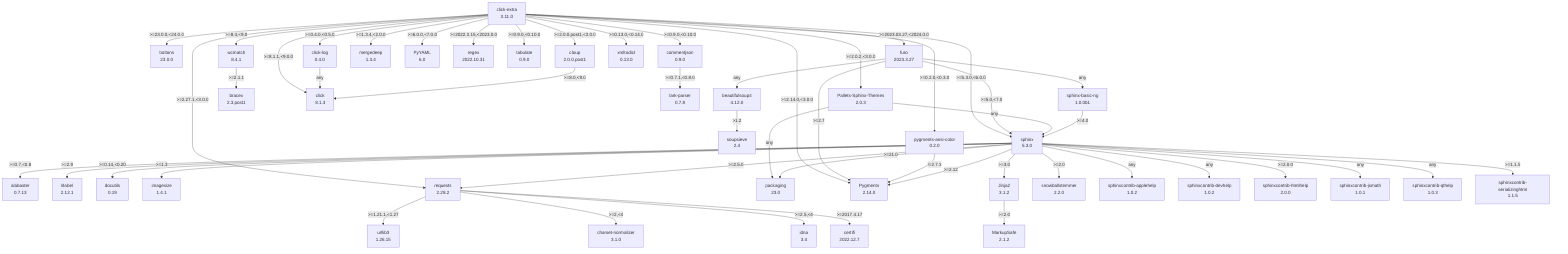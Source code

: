 flowchart TD
    classDef missing stroke-dasharray: 5
    alabaster["alabaster\n0.7.13"]
    babel["Babel\n2.12.1"]
    beautifulsoup4["beautifulsoup4\n4.12.0"]
    boltons["boltons\n23.0.0"]
    bracex["bracex\n2.3.post1"]
    certifi["certifi\n2022.12.7"]
    charset-normalizer["charset-normalizer\n3.1.0"]
    click-extra["click-extra\n3.11.0"]
    click-log["click-log\n0.4.0"]
    click_0["click\n8.1.3"]
    cloup["cloup\n2.0.0.post1"]
    commentjson["commentjson\n0.9.0"]
    docutils["docutils\n0.19"]
    furo["furo\n2023.3.27"]
    idna["idna\n3.4"]
    imagesize["imagesize\n1.4.1"]
    jinja2["Jinja2\n3.1.2"]
    lark-parser["lark-parser\n0.7.8"]
    markupsafe["MarkupSafe\n2.1.2"]
    mergedeep["mergedeep\n1.3.4"]
    packaging["packaging\n23.0"]
    pallets-sphinx-themes["Pallets-Sphinx-Themes\n2.0.3"]
    pygments-ansi-color["pygments-ansi-color\n0.2.0"]
    pygments["Pygments\n2.14.0"]
    pyyaml["PyYAML\n6.0"]
    regex["regex\n2022.10.31"]
    requests["requests\n2.28.2"]
    snowballstemmer["snowballstemmer\n2.2.0"]
    soupsieve["soupsieve\n2.4"]
    sphinx-basic-ng["sphinx-basic-ng\n1.0.0b1"]
    sphinx["sphinx\n5.3.0"]
    sphinxcontrib-applehelp["sphinxcontrib-applehelp\n1.0.2"]
    sphinxcontrib-devhelp["sphinxcontrib-devhelp\n1.0.2"]
    sphinxcontrib-htmlhelp["sphinxcontrib-htmlhelp\n2.0.0"]
    sphinxcontrib-jsmath["sphinxcontrib-jsmath\n1.0.1"]
    sphinxcontrib-qthelp["sphinxcontrib-qthelp\n1.0.3"]
    sphinxcontrib-serializinghtml["sphinxcontrib-serializinghtml\n1.1.5"]
    tabulate["tabulate\n0.9.0"]
    urllib3["urllib3\n1.26.15"]
    wcmatch["wcmatch\n8.4.1"]
    xmltodict["xmltodict\n0.13.0"]
    beautifulsoup4 -- ">1.2" --> soupsieve
    click-extra -- ">=0.13.0,<0.14.0" --> xmltodict
    click-extra -- ">=0.2.0,<0.3.0" --> pygments-ansi-color
    click-extra -- ">=0.4.0,<0.5.0" --> click-log
    click-extra -- ">=0.9.0,<0.10.0" --> commentjson
    click-extra -- ">=0.9.0,<0.10.0" --> tabulate
    click-extra -- ">=1.3.4,<2.0.0" --> mergedeep
    click-extra -- ">=2.0.0.post1,<3.0.0" --> cloup
    click-extra -- ">=2.0.2,<3.0.0" --> pallets-sphinx-themes
    click-extra -- ">=2.14.0,<3.0.0" --> pygments
    click-extra -- ">=2.27.1,<3.0.0" --> requests
    click-extra -- ">=2022.3.15,<2023.0.0" --> regex
    click-extra -- ">=2023.03.27,<2024.0.0" --> furo
    click-extra -- ">=23.0.0,<24.0.0" --> boltons
    click-extra -- ">=5.3.0,<6.0.0" --> sphinx
    click-extra -- ">=6.0.0,<7.0.0" --> pyyaml
    click-extra -- ">=8.1.1,<9.0.0" --> click_0
    click-extra -- ">=8.4,<9.0" --> wcmatch
    click-log -- "any" --> click_0
    cloup -- ">=8.0,<9.0" --> click_0
    commentjson -- ">=0.7.1,<0.8.0" --> lark-parser
    furo -- ">=2.7" --> pygments
    furo -- ">=5.0,<7.0" --> sphinx
    furo -- "any" --> beautifulsoup4
    furo -- "any" --> sphinx-basic-ng
    jinja2 -- ">=2.0" --> markupsafe
    pallets-sphinx-themes -- "any" --> packaging
    pallets-sphinx-themes -- "any" --> sphinx
    pygments-ansi-color -- "!=2.7.3" --> pygments
    requests -- ">=1.21.1,<1.27" --> urllib3
    requests -- ">=2,<4" --> charset-normalizer
    requests -- ">=2.5,<4" --> idna
    requests -- ">=2017.4.17" --> certifi
    sphinx -- ">=0.14,<0.20" --> docutils
    sphinx -- ">=0.7,<0.8" --> alabaster
    sphinx -- ">=1.1.5" --> sphinxcontrib-serializinghtml
    sphinx -- ">=1.3" --> imagesize
    sphinx -- ">=2.0" --> snowballstemmer
    sphinx -- ">=2.0.0" --> sphinxcontrib-htmlhelp
    sphinx -- ">=2.12" --> pygments
    sphinx -- ">=2.5.0" --> requests
    sphinx -- ">=2.9" --> babel
    sphinx -- ">=21.0" --> packaging
    sphinx -- ">=3.0" --> jinja2
    sphinx -- "any" --> sphinxcontrib-applehelp
    sphinx -- "any" --> sphinxcontrib-devhelp
    sphinx -- "any" --> sphinxcontrib-jsmath
    sphinx -- "any" --> sphinxcontrib-qthelp
    sphinx-basic-ng -- ">=4.0" --> sphinx
    wcmatch -- ">=2.1.1" --> bracex